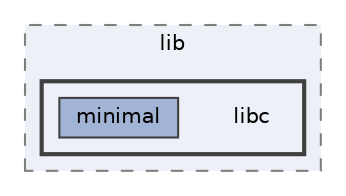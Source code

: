 digraph "build/zephyr/lib/libc"
{
 // LATEX_PDF_SIZE
  bgcolor="transparent";
  edge [fontname=Helvetica,fontsize=10,labelfontname=Helvetica,labelfontsize=10];
  node [fontname=Helvetica,fontsize=10,shape=box,height=0.2,width=0.4];
  compound=true
  subgraph clusterdir_a2b984bf63b18e12150a9fb1475ff0cc {
    graph [ bgcolor="#edf0f7", pencolor="grey50", label="lib", fontname=Helvetica,fontsize=10 style="filled,dashed", URL="dir_a2b984bf63b18e12150a9fb1475ff0cc.html",tooltip=""]
  subgraph clusterdir_1475029396945517e6ab11995f70038c {
    graph [ bgcolor="#edf0f7", pencolor="grey25", label="", fontname=Helvetica,fontsize=10 style="filled,bold", URL="dir_1475029396945517e6ab11995f70038c.html",tooltip=""]
    dir_1475029396945517e6ab11995f70038c [shape=plaintext, label="libc"];
  dir_b8b5edf45212f349c739ddb7f94b78e7 [label="minimal", fillcolor="#a2b4d6", color="grey25", style="filled", URL="dir_b8b5edf45212f349c739ddb7f94b78e7.html",tooltip=""];
  }
  }
}
